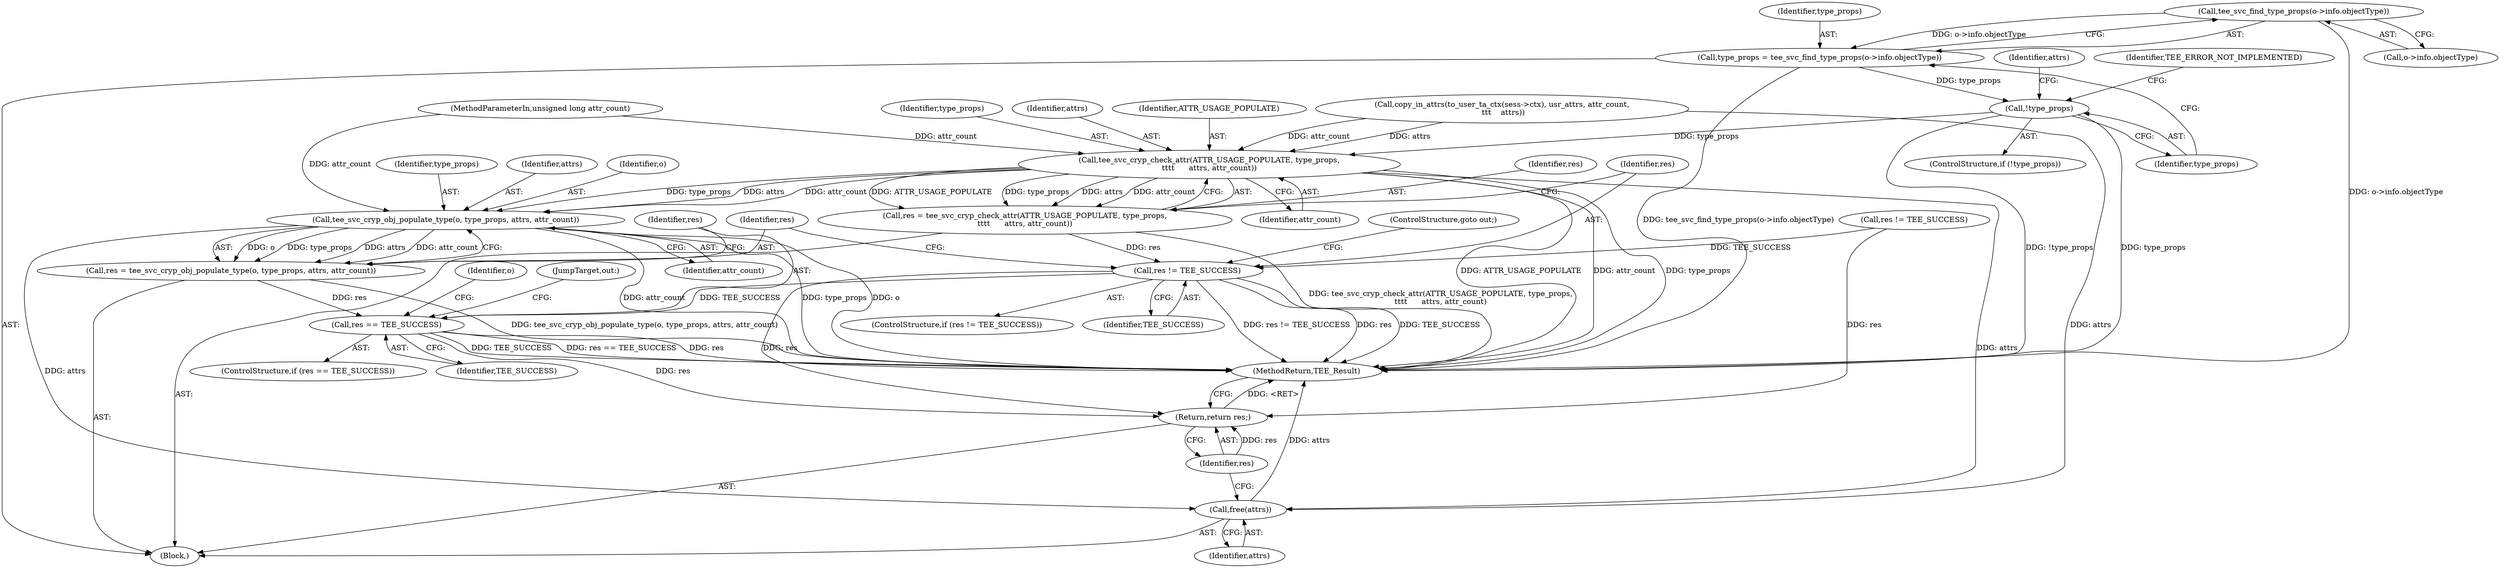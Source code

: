 digraph "0_optee_os_b60e1cee406a1ff521145ab9534370dfb85dd592@pointer" {
"1000169" [label="(Call,tee_svc_find_type_props(o->info.objectType))"];
"1000167" [label="(Call,type_props = tee_svc_find_type_props(o->info.objectType))"];
"1000176" [label="(Call,!type_props)"];
"1000209" [label="(Call,tee_svc_cryp_check_attr(ATTR_USAGE_POPULATE, type_props,\n\t\t\t\t      attrs, attr_count))"];
"1000207" [label="(Call,res = tee_svc_cryp_check_attr(ATTR_USAGE_POPULATE, type_props,\n\t\t\t\t      attrs, attr_count))"];
"1000215" [label="(Call,res != TEE_SUCCESS)"];
"1000227" [label="(Call,res == TEE_SUCCESS)"];
"1000240" [label="(Return,return res;)"];
"1000221" [label="(Call,tee_svc_cryp_obj_populate_type(o, type_props, attrs, attr_count))"];
"1000219" [label="(Call,res = tee_svc_cryp_obj_populate_type(o, type_props, attrs, attr_count))"];
"1000238" [label="(Call,free(attrs))"];
"1000208" [label="(Identifier,res)"];
"1000170" [label="(Call,o->info.objectType)"];
"1000177" [label="(Identifier,type_props)"];
"1000212" [label="(Identifier,attrs)"];
"1000238" [label="(Call,free(attrs))"];
"1000241" [label="(Identifier,res)"];
"1000220" [label="(Identifier,res)"];
"1000227" [label="(Call,res == TEE_SUCCESS)"];
"1000223" [label="(Identifier,type_props)"];
"1000169" [label="(Call,tee_svc_find_type_props(o->info.objectType))"];
"1000210" [label="(Identifier,ATTR_USAGE_POPULATE)"];
"1000106" [label="(Block,)"];
"1000207" [label="(Call,res = tee_svc_cryp_check_attr(ATTR_USAGE_POPULATE, type_props,\n\t\t\t\t      attrs, attr_count))"];
"1000224" [label="(Identifier,attrs)"];
"1000194" [label="(Call,copy_in_attrs(to_user_ta_ctx(sess->ctx), usr_attrs, attr_count,\n \t\t\t    attrs))"];
"1000214" [label="(ControlStructure,if (res != TEE_SUCCESS))"];
"1000225" [label="(Identifier,attr_count)"];
"1000233" [label="(Identifier,o)"];
"1000175" [label="(ControlStructure,if (!type_props))"];
"1000213" [label="(Identifier,attr_count)"];
"1000239" [label="(Identifier,attrs)"];
"1000218" [label="(ControlStructure,goto out;)"];
"1000228" [label="(Identifier,res)"];
"1000215" [label="(Call,res != TEE_SUCCESS)"];
"1000216" [label="(Identifier,res)"];
"1000219" [label="(Call,res = tee_svc_cryp_obj_populate_type(o, type_props, attrs, attr_count))"];
"1000222" [label="(Identifier,o)"];
"1000203" [label="(Call,res != TEE_SUCCESS)"];
"1000211" [label="(Identifier,type_props)"];
"1000237" [label="(JumpTarget,out:)"];
"1000176" [label="(Call,!type_props)"];
"1000105" [label="(MethodParameterIn,unsigned long attr_count)"];
"1000217" [label="(Identifier,TEE_SUCCESS)"];
"1000240" [label="(Return,return res;)"];
"1000221" [label="(Call,tee_svc_cryp_obj_populate_type(o, type_props, attrs, attr_count))"];
"1000226" [label="(ControlStructure,if (res == TEE_SUCCESS))"];
"1000242" [label="(MethodReturn,TEE_Result)"];
"1000167" [label="(Call,type_props = tee_svc_find_type_props(o->info.objectType))"];
"1000229" [label="(Identifier,TEE_SUCCESS)"];
"1000168" [label="(Identifier,type_props)"];
"1000181" [label="(Identifier,attrs)"];
"1000209" [label="(Call,tee_svc_cryp_check_attr(ATTR_USAGE_POPULATE, type_props,\n\t\t\t\t      attrs, attr_count))"];
"1000179" [label="(Identifier,TEE_ERROR_NOT_IMPLEMENTED)"];
"1000169" -> "1000167"  [label="AST: "];
"1000169" -> "1000170"  [label="CFG: "];
"1000170" -> "1000169"  [label="AST: "];
"1000167" -> "1000169"  [label="CFG: "];
"1000169" -> "1000242"  [label="DDG: o->info.objectType"];
"1000169" -> "1000167"  [label="DDG: o->info.objectType"];
"1000167" -> "1000106"  [label="AST: "];
"1000168" -> "1000167"  [label="AST: "];
"1000177" -> "1000167"  [label="CFG: "];
"1000167" -> "1000242"  [label="DDG: tee_svc_find_type_props(o->info.objectType)"];
"1000167" -> "1000176"  [label="DDG: type_props"];
"1000176" -> "1000175"  [label="AST: "];
"1000176" -> "1000177"  [label="CFG: "];
"1000177" -> "1000176"  [label="AST: "];
"1000179" -> "1000176"  [label="CFG: "];
"1000181" -> "1000176"  [label="CFG: "];
"1000176" -> "1000242"  [label="DDG: !type_props"];
"1000176" -> "1000242"  [label="DDG: type_props"];
"1000176" -> "1000209"  [label="DDG: type_props"];
"1000209" -> "1000207"  [label="AST: "];
"1000209" -> "1000213"  [label="CFG: "];
"1000210" -> "1000209"  [label="AST: "];
"1000211" -> "1000209"  [label="AST: "];
"1000212" -> "1000209"  [label="AST: "];
"1000213" -> "1000209"  [label="AST: "];
"1000207" -> "1000209"  [label="CFG: "];
"1000209" -> "1000242"  [label="DDG: ATTR_USAGE_POPULATE"];
"1000209" -> "1000242"  [label="DDG: attr_count"];
"1000209" -> "1000242"  [label="DDG: type_props"];
"1000209" -> "1000207"  [label="DDG: ATTR_USAGE_POPULATE"];
"1000209" -> "1000207"  [label="DDG: type_props"];
"1000209" -> "1000207"  [label="DDG: attrs"];
"1000209" -> "1000207"  [label="DDG: attr_count"];
"1000194" -> "1000209"  [label="DDG: attrs"];
"1000194" -> "1000209"  [label="DDG: attr_count"];
"1000105" -> "1000209"  [label="DDG: attr_count"];
"1000209" -> "1000221"  [label="DDG: type_props"];
"1000209" -> "1000221"  [label="DDG: attrs"];
"1000209" -> "1000221"  [label="DDG: attr_count"];
"1000209" -> "1000238"  [label="DDG: attrs"];
"1000207" -> "1000106"  [label="AST: "];
"1000208" -> "1000207"  [label="AST: "];
"1000216" -> "1000207"  [label="CFG: "];
"1000207" -> "1000242"  [label="DDG: tee_svc_cryp_check_attr(ATTR_USAGE_POPULATE, type_props,\n\t\t\t\t      attrs, attr_count)"];
"1000207" -> "1000215"  [label="DDG: res"];
"1000215" -> "1000214"  [label="AST: "];
"1000215" -> "1000217"  [label="CFG: "];
"1000216" -> "1000215"  [label="AST: "];
"1000217" -> "1000215"  [label="AST: "];
"1000218" -> "1000215"  [label="CFG: "];
"1000220" -> "1000215"  [label="CFG: "];
"1000215" -> "1000242"  [label="DDG: res"];
"1000215" -> "1000242"  [label="DDG: TEE_SUCCESS"];
"1000215" -> "1000242"  [label="DDG: res != TEE_SUCCESS"];
"1000203" -> "1000215"  [label="DDG: TEE_SUCCESS"];
"1000215" -> "1000227"  [label="DDG: TEE_SUCCESS"];
"1000215" -> "1000240"  [label="DDG: res"];
"1000227" -> "1000226"  [label="AST: "];
"1000227" -> "1000229"  [label="CFG: "];
"1000228" -> "1000227"  [label="AST: "];
"1000229" -> "1000227"  [label="AST: "];
"1000233" -> "1000227"  [label="CFG: "];
"1000237" -> "1000227"  [label="CFG: "];
"1000227" -> "1000242"  [label="DDG: res == TEE_SUCCESS"];
"1000227" -> "1000242"  [label="DDG: res"];
"1000227" -> "1000242"  [label="DDG: TEE_SUCCESS"];
"1000219" -> "1000227"  [label="DDG: res"];
"1000227" -> "1000240"  [label="DDG: res"];
"1000240" -> "1000106"  [label="AST: "];
"1000240" -> "1000241"  [label="CFG: "];
"1000241" -> "1000240"  [label="AST: "];
"1000242" -> "1000240"  [label="CFG: "];
"1000240" -> "1000242"  [label="DDG: <RET>"];
"1000241" -> "1000240"  [label="DDG: res"];
"1000203" -> "1000240"  [label="DDG: res"];
"1000221" -> "1000219"  [label="AST: "];
"1000221" -> "1000225"  [label="CFG: "];
"1000222" -> "1000221"  [label="AST: "];
"1000223" -> "1000221"  [label="AST: "];
"1000224" -> "1000221"  [label="AST: "];
"1000225" -> "1000221"  [label="AST: "];
"1000219" -> "1000221"  [label="CFG: "];
"1000221" -> "1000242"  [label="DDG: attr_count"];
"1000221" -> "1000242"  [label="DDG: type_props"];
"1000221" -> "1000242"  [label="DDG: o"];
"1000221" -> "1000219"  [label="DDG: o"];
"1000221" -> "1000219"  [label="DDG: type_props"];
"1000221" -> "1000219"  [label="DDG: attrs"];
"1000221" -> "1000219"  [label="DDG: attr_count"];
"1000105" -> "1000221"  [label="DDG: attr_count"];
"1000221" -> "1000238"  [label="DDG: attrs"];
"1000219" -> "1000106"  [label="AST: "];
"1000220" -> "1000219"  [label="AST: "];
"1000228" -> "1000219"  [label="CFG: "];
"1000219" -> "1000242"  [label="DDG: tee_svc_cryp_obj_populate_type(o, type_props, attrs, attr_count)"];
"1000238" -> "1000106"  [label="AST: "];
"1000238" -> "1000239"  [label="CFG: "];
"1000239" -> "1000238"  [label="AST: "];
"1000241" -> "1000238"  [label="CFG: "];
"1000238" -> "1000242"  [label="DDG: attrs"];
"1000194" -> "1000238"  [label="DDG: attrs"];
}
